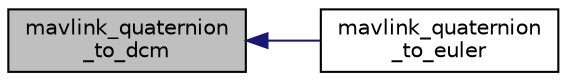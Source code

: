 digraph "mavlink_quaternion_to_dcm"
{
  edge [fontname="Helvetica",fontsize="10",labelfontname="Helvetica",labelfontsize="10"];
  node [fontname="Helvetica",fontsize="10",shape=record];
  rankdir="LR";
  Node10 [label="mavlink_quaternion\l_to_dcm",height=0.2,width=0.4,color="black", fillcolor="grey75", style="filled", fontcolor="black"];
  Node10 -> Node11 [dir="back",color="midnightblue",fontsize="10",style="solid"];
  Node11 [label="mavlink_quaternion\l_to_euler",height=0.2,width=0.4,color="black", fillcolor="white", style="filled",URL="$mavlink__conversions_8h.html#a96913fc5846ae95f89c99423e4c0e6c1"];
}
